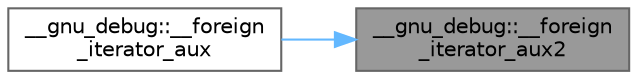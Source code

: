 digraph "__gnu_debug::__foreign_iterator_aux2"
{
 // LATEX_PDF_SIZE
  bgcolor="transparent";
  edge [fontname=Helvetica,fontsize=10,labelfontname=Helvetica,labelfontsize=10];
  node [fontname=Helvetica,fontsize=10,shape=box,height=0.2,width=0.4];
  rankdir="RL";
  Node1 [id="Node000001",label="__gnu_debug::__foreign\l_iterator_aux2",height=0.2,width=0.4,color="gray40", fillcolor="grey60", style="filled", fontcolor="black",tooltip=" "];
  Node1 -> Node2 [id="edge3_Node000001_Node000002",dir="back",color="steelblue1",style="solid",tooltip=" "];
  Node2 [id="Node000002",label="__gnu_debug::__foreign\l_iterator_aux",height=0.2,width=0.4,color="grey40", fillcolor="white", style="filled",URL="$namespace____gnu__debug.html#a8fff95c3b145cf87a5769a2348fb45e6",tooltip=" "];
}
